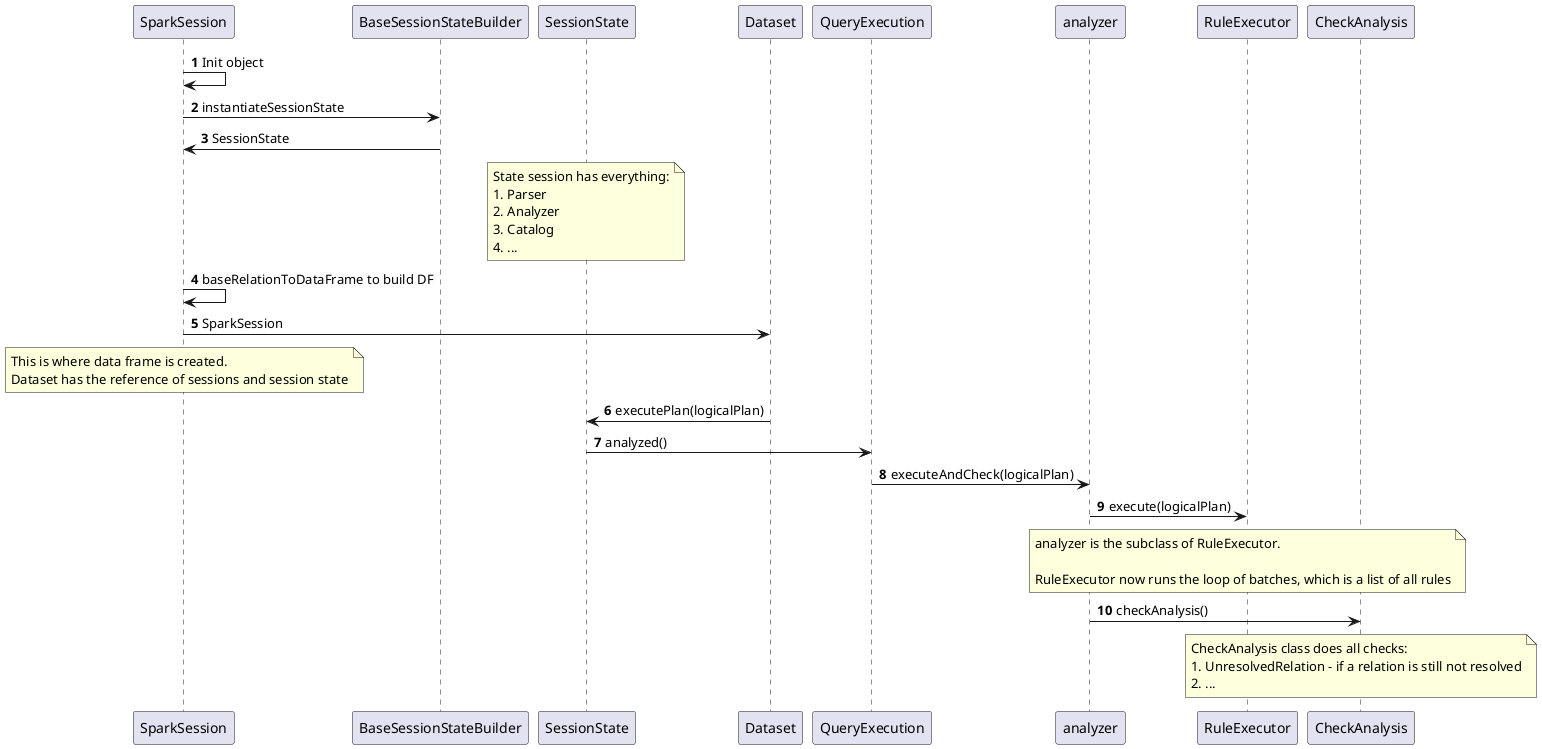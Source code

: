 @startuml
'https://plantuml.com/sequence-diagram

autonumber

SparkSession -> SparkSession: Init object
SparkSession -> BaseSessionStateBuilder: instantiateSessionState
BaseSessionStateBuilder -> SparkSession: SessionState
note over SessionState, SessionState
State session has everything:
1. Parser
2. Analyzer
3. Catalog
4. ...
end note

SparkSession -> SparkSession: baseRelationToDataFrame to build DF
SparkSession -> Dataset: SparkSession
note over SparkSession, SparkSession
This is where data frame is created.
Dataset has the reference of sessions and session state
end note

Dataset -> SessionState: executePlan(logicalPlan)
SessionState -> QueryExecution: analyzed()
QueryExecution -> analyzer: executeAndCheck(logicalPlan)
analyzer -> RuleExecutor: execute(logicalPlan)
note over RuleExecutor, RuleExecutor
analyzer is the subclass of RuleExecutor.

RuleExecutor now runs the loop of batches, which is a list of all rules
end note

analyzer -> CheckAnalysis: checkAnalysis()
note over CheckAnalysis, CheckAnalysis
CheckAnalysis class does all checks:
1. UnresolvedRelation - if a relation is still not resolved
2. ...
end note

@enduml